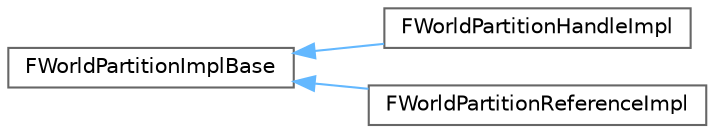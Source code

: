digraph "Graphical Class Hierarchy"
{
 // INTERACTIVE_SVG=YES
 // LATEX_PDF_SIZE
  bgcolor="transparent";
  edge [fontname=Helvetica,fontsize=10,labelfontname=Helvetica,labelfontsize=10];
  node [fontname=Helvetica,fontsize=10,shape=box,height=0.2,width=0.4];
  rankdir="LR";
  Node0 [id="Node000000",label="FWorldPartitionImplBase",height=0.2,width=0.4,color="grey40", fillcolor="white", style="filled",URL="$d9/dea/structFWorldPartitionImplBase.html",tooltip=" "];
  Node0 -> Node1 [id="edge5230_Node000000_Node000001",dir="back",color="steelblue1",style="solid",tooltip=" "];
  Node1 [id="Node000001",label="FWorldPartitionHandleImpl",height=0.2,width=0.4,color="grey40", fillcolor="white", style="filled",URL="$d1/dc6/structFWorldPartitionHandleImpl.html",tooltip=" "];
  Node0 -> Node2 [id="edge5231_Node000000_Node000002",dir="back",color="steelblue1",style="solid",tooltip=" "];
  Node2 [id="Node000002",label="FWorldPartitionReferenceImpl",height=0.2,width=0.4,color="grey40", fillcolor="white", style="filled",URL="$d1/de8/structFWorldPartitionReferenceImpl.html",tooltip=" "];
}
